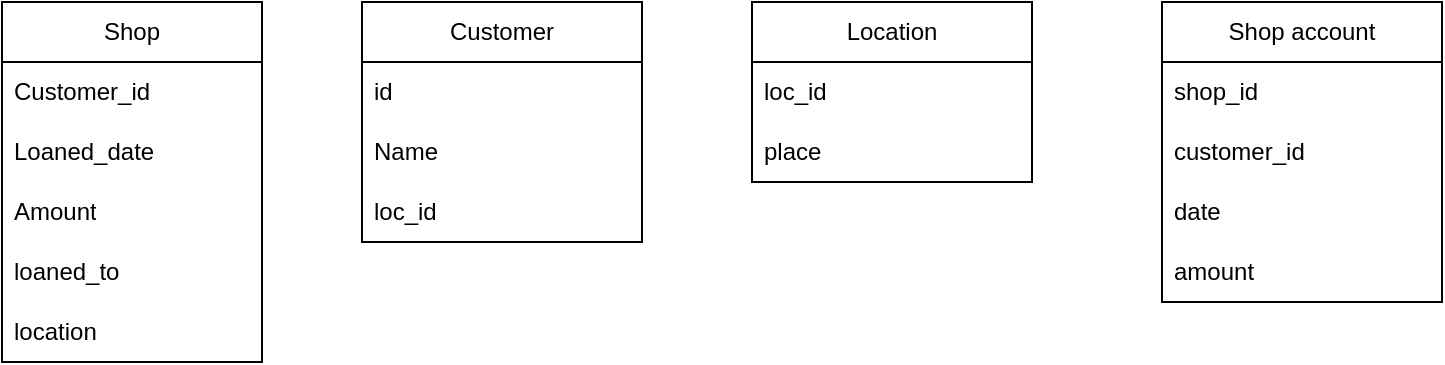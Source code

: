<mxfile version="25.0.3">
  <diagram name="Page-1" id="uoCqqwvUyVlAz8ODvsWP">
    <mxGraphModel dx="1434" dy="772" grid="1" gridSize="10" guides="1" tooltips="1" connect="1" arrows="1" fold="1" page="1" pageScale="1" pageWidth="850" pageHeight="1100" math="0" shadow="0">
      <root>
        <mxCell id="0" />
        <mxCell id="1" parent="0" />
        <mxCell id="JCBhpgrGycT-R2zr2DiT-1" value="Shop" style="swimlane;fontStyle=0;childLayout=stackLayout;horizontal=1;startSize=30;horizontalStack=0;resizeParent=1;resizeParentMax=0;resizeLast=0;collapsible=1;marginBottom=0;whiteSpace=wrap;html=1;" vertex="1" parent="1">
          <mxGeometry x="50" y="150" width="130" height="180" as="geometry" />
        </mxCell>
        <mxCell id="JCBhpgrGycT-R2zr2DiT-2" value="Customer_id" style="text;strokeColor=none;fillColor=none;align=left;verticalAlign=middle;spacingLeft=4;spacingRight=4;overflow=hidden;points=[[0,0.5],[1,0.5]];portConstraint=eastwest;rotatable=0;whiteSpace=wrap;html=1;" vertex="1" parent="JCBhpgrGycT-R2zr2DiT-1">
          <mxGeometry y="30" width="130" height="30" as="geometry" />
        </mxCell>
        <mxCell id="JCBhpgrGycT-R2zr2DiT-3" value="Loaned_date" style="text;strokeColor=none;fillColor=none;align=left;verticalAlign=middle;spacingLeft=4;spacingRight=4;overflow=hidden;points=[[0,0.5],[1,0.5]];portConstraint=eastwest;rotatable=0;whiteSpace=wrap;html=1;" vertex="1" parent="JCBhpgrGycT-R2zr2DiT-1">
          <mxGeometry y="60" width="130" height="30" as="geometry" />
        </mxCell>
        <mxCell id="JCBhpgrGycT-R2zr2DiT-4" value="Amount" style="text;strokeColor=none;fillColor=none;align=left;verticalAlign=middle;spacingLeft=4;spacingRight=4;overflow=hidden;points=[[0,0.5],[1,0.5]];portConstraint=eastwest;rotatable=0;whiteSpace=wrap;html=1;" vertex="1" parent="JCBhpgrGycT-R2zr2DiT-1">
          <mxGeometry y="90" width="130" height="30" as="geometry" />
        </mxCell>
        <mxCell id="JCBhpgrGycT-R2zr2DiT-19" value="loaned_to" style="text;strokeColor=none;fillColor=none;align=left;verticalAlign=middle;spacingLeft=4;spacingRight=4;overflow=hidden;points=[[0,0.5],[1,0.5]];portConstraint=eastwest;rotatable=0;whiteSpace=wrap;html=1;" vertex="1" parent="JCBhpgrGycT-R2zr2DiT-1">
          <mxGeometry y="120" width="130" height="30" as="geometry" />
        </mxCell>
        <mxCell id="JCBhpgrGycT-R2zr2DiT-25" value="location" style="text;strokeColor=none;fillColor=none;align=left;verticalAlign=middle;spacingLeft=4;spacingRight=4;overflow=hidden;points=[[0,0.5],[1,0.5]];portConstraint=eastwest;rotatable=0;whiteSpace=wrap;html=1;" vertex="1" parent="JCBhpgrGycT-R2zr2DiT-1">
          <mxGeometry y="150" width="130" height="30" as="geometry" />
        </mxCell>
        <mxCell id="JCBhpgrGycT-R2zr2DiT-11" value="Customer" style="swimlane;fontStyle=0;childLayout=stackLayout;horizontal=1;startSize=30;horizontalStack=0;resizeParent=1;resizeParentMax=0;resizeLast=0;collapsible=1;marginBottom=0;whiteSpace=wrap;html=1;" vertex="1" parent="1">
          <mxGeometry x="230" y="150" width="140" height="120" as="geometry" />
        </mxCell>
        <mxCell id="JCBhpgrGycT-R2zr2DiT-12" value="id" style="text;strokeColor=none;fillColor=none;align=left;verticalAlign=middle;spacingLeft=4;spacingRight=4;overflow=hidden;points=[[0,0.5],[1,0.5]];portConstraint=eastwest;rotatable=0;whiteSpace=wrap;html=1;" vertex="1" parent="JCBhpgrGycT-R2zr2DiT-11">
          <mxGeometry y="30" width="140" height="30" as="geometry" />
        </mxCell>
        <mxCell id="JCBhpgrGycT-R2zr2DiT-13" value="Name" style="text;strokeColor=none;fillColor=none;align=left;verticalAlign=middle;spacingLeft=4;spacingRight=4;overflow=hidden;points=[[0,0.5],[1,0.5]];portConstraint=eastwest;rotatable=0;whiteSpace=wrap;html=1;" vertex="1" parent="JCBhpgrGycT-R2zr2DiT-11">
          <mxGeometry y="60" width="140" height="30" as="geometry" />
        </mxCell>
        <mxCell id="JCBhpgrGycT-R2zr2DiT-20" value="loc_id" style="text;strokeColor=none;fillColor=none;align=left;verticalAlign=middle;spacingLeft=4;spacingRight=4;overflow=hidden;points=[[0,0.5],[1,0.5]];portConstraint=eastwest;rotatable=0;whiteSpace=wrap;html=1;" vertex="1" parent="JCBhpgrGycT-R2zr2DiT-11">
          <mxGeometry y="90" width="140" height="30" as="geometry" />
        </mxCell>
        <mxCell id="JCBhpgrGycT-R2zr2DiT-15" value="Location" style="swimlane;fontStyle=0;childLayout=stackLayout;horizontal=1;startSize=30;horizontalStack=0;resizeParent=1;resizeParentMax=0;resizeLast=0;collapsible=1;marginBottom=0;whiteSpace=wrap;html=1;" vertex="1" parent="1">
          <mxGeometry x="425" y="150" width="140" height="90" as="geometry" />
        </mxCell>
        <mxCell id="JCBhpgrGycT-R2zr2DiT-16" value="loc_id" style="text;strokeColor=none;fillColor=none;align=left;verticalAlign=middle;spacingLeft=4;spacingRight=4;overflow=hidden;points=[[0,0.5],[1,0.5]];portConstraint=eastwest;rotatable=0;whiteSpace=wrap;html=1;" vertex="1" parent="JCBhpgrGycT-R2zr2DiT-15">
          <mxGeometry y="30" width="140" height="30" as="geometry" />
        </mxCell>
        <mxCell id="JCBhpgrGycT-R2zr2DiT-17" value="place" style="text;strokeColor=none;fillColor=none;align=left;verticalAlign=middle;spacingLeft=4;spacingRight=4;overflow=hidden;points=[[0,0.5],[1,0.5]];portConstraint=eastwest;rotatable=0;whiteSpace=wrap;html=1;" vertex="1" parent="JCBhpgrGycT-R2zr2DiT-15">
          <mxGeometry y="60" width="140" height="30" as="geometry" />
        </mxCell>
        <mxCell id="JCBhpgrGycT-R2zr2DiT-21" value="Shop account" style="swimlane;fontStyle=0;childLayout=stackLayout;horizontal=1;startSize=30;horizontalStack=0;resizeParent=1;resizeParentMax=0;resizeLast=0;collapsible=1;marginBottom=0;whiteSpace=wrap;html=1;" vertex="1" parent="1">
          <mxGeometry x="630" y="150" width="140" height="150" as="geometry" />
        </mxCell>
        <mxCell id="JCBhpgrGycT-R2zr2DiT-23" value="shop_id" style="text;strokeColor=none;fillColor=none;align=left;verticalAlign=middle;spacingLeft=4;spacingRight=4;overflow=hidden;points=[[0,0.5],[1,0.5]];portConstraint=eastwest;rotatable=0;whiteSpace=wrap;html=1;" vertex="1" parent="JCBhpgrGycT-R2zr2DiT-21">
          <mxGeometry y="30" width="140" height="30" as="geometry" />
        </mxCell>
        <mxCell id="JCBhpgrGycT-R2zr2DiT-24" value="customer_id" style="text;strokeColor=none;fillColor=none;align=left;verticalAlign=middle;spacingLeft=4;spacingRight=4;overflow=hidden;points=[[0,0.5],[1,0.5]];portConstraint=eastwest;rotatable=0;whiteSpace=wrap;html=1;" vertex="1" parent="JCBhpgrGycT-R2zr2DiT-21">
          <mxGeometry y="60" width="140" height="30" as="geometry" />
        </mxCell>
        <mxCell id="JCBhpgrGycT-R2zr2DiT-26" value="date" style="text;strokeColor=none;fillColor=none;align=left;verticalAlign=middle;spacingLeft=4;spacingRight=4;overflow=hidden;points=[[0,0.5],[1,0.5]];portConstraint=eastwest;rotatable=0;whiteSpace=wrap;html=1;" vertex="1" parent="JCBhpgrGycT-R2zr2DiT-21">
          <mxGeometry y="90" width="140" height="30" as="geometry" />
        </mxCell>
        <mxCell id="JCBhpgrGycT-R2zr2DiT-27" value="amount" style="text;strokeColor=none;fillColor=none;align=left;verticalAlign=middle;spacingLeft=4;spacingRight=4;overflow=hidden;points=[[0,0.5],[1,0.5]];portConstraint=eastwest;rotatable=0;whiteSpace=wrap;html=1;" vertex="1" parent="JCBhpgrGycT-R2zr2DiT-21">
          <mxGeometry y="120" width="140" height="30" as="geometry" />
        </mxCell>
      </root>
    </mxGraphModel>
  </diagram>
</mxfile>
